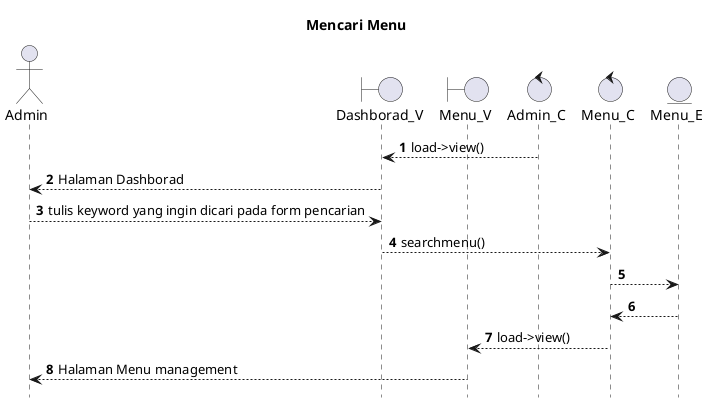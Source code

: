 @startuml

autonumber
hide footbox
title Mencari Menu

Actor Admin
boundary Dashborad_V
boundary Menu_V
control Admin_C
control Menu_C
Entity Menu_E

Admin_C --> Dashborad_V: load->view()
Dashborad_V --> Admin: Halaman Dashborad
Admin --> Dashborad_V: tulis keyword yang ingin dicari pada form pencarian
Dashborad_V --> Menu_C: searchmenu()
Menu_C --> Menu_E:
    
    Menu_E --> Menu_C:
    Menu_C --> Menu_V: load->view()
    Menu_V --> Admin: Halaman Menu management

@enduml